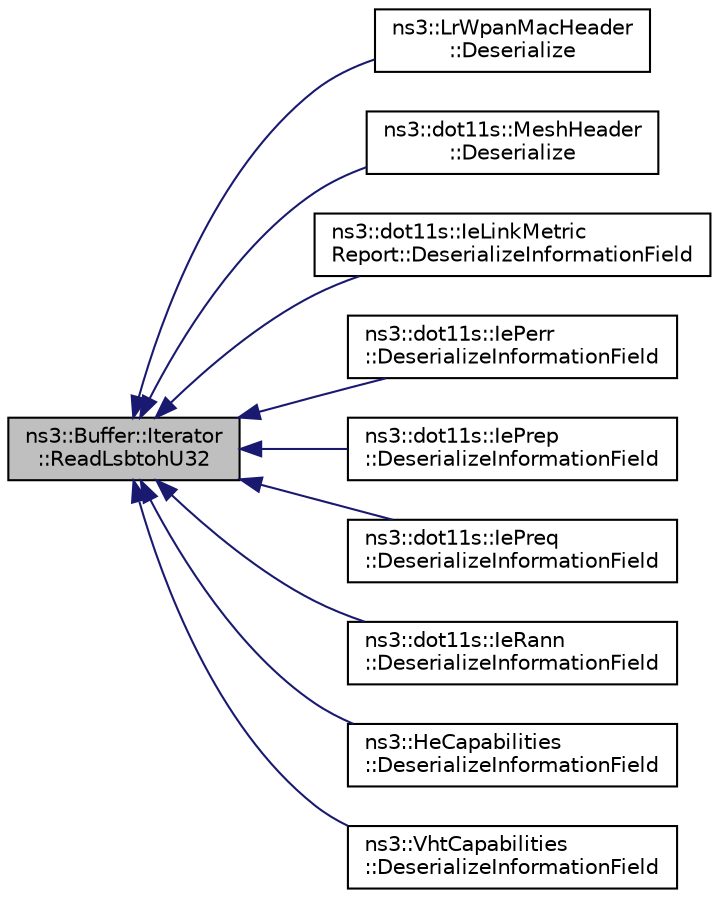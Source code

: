 digraph "ns3::Buffer::Iterator::ReadLsbtohU32"
{
  edge [fontname="Helvetica",fontsize="10",labelfontname="Helvetica",labelfontsize="10"];
  node [fontname="Helvetica",fontsize="10",shape=record];
  rankdir="LR";
  Node1 [label="ns3::Buffer::Iterator\l::ReadLsbtohU32",height=0.2,width=0.4,color="black", fillcolor="grey75", style="filled", fontcolor="black"];
  Node1 -> Node2 [dir="back",color="midnightblue",fontsize="10",style="solid"];
  Node2 [label="ns3::LrWpanMacHeader\l::Deserialize",height=0.2,width=0.4,color="black", fillcolor="white", style="filled",URL="$d8/db7/classns3_1_1LrWpanMacHeader.html#aab33c3f99445389aba5e08b45189c873"];
  Node1 -> Node3 [dir="back",color="midnightblue",fontsize="10",style="solid"];
  Node3 [label="ns3::dot11s::MeshHeader\l::Deserialize",height=0.2,width=0.4,color="black", fillcolor="white", style="filled",URL="$d2/de1/classns3_1_1dot11s_1_1MeshHeader.html#ae1d5bb8426d5bb59885db11f699f436c"];
  Node1 -> Node4 [dir="back",color="midnightblue",fontsize="10",style="solid"];
  Node4 [label="ns3::dot11s::IeLinkMetric\lReport::DeserializeInformationField",height=0.2,width=0.4,color="black", fillcolor="white", style="filled",URL="$d8/d8f/classns3_1_1dot11s_1_1IeLinkMetricReport.html#a79315f0a48dd8df7a183889d7f63d7d6"];
  Node1 -> Node5 [dir="back",color="midnightblue",fontsize="10",style="solid"];
  Node5 [label="ns3::dot11s::IePerr\l::DeserializeInformationField",height=0.2,width=0.4,color="black", fillcolor="white", style="filled",URL="$d0/d39/classns3_1_1dot11s_1_1IePerr.html#a1fbb240ad4b0dfc2a7b93b917016cc88"];
  Node1 -> Node6 [dir="back",color="midnightblue",fontsize="10",style="solid"];
  Node6 [label="ns3::dot11s::IePrep\l::DeserializeInformationField",height=0.2,width=0.4,color="black", fillcolor="white", style="filled",URL="$d9/d1f/classns3_1_1dot11s_1_1IePrep.html#a08947daf4588697d23cb60c8fe7b765a"];
  Node1 -> Node7 [dir="back",color="midnightblue",fontsize="10",style="solid"];
  Node7 [label="ns3::dot11s::IePreq\l::DeserializeInformationField",height=0.2,width=0.4,color="black", fillcolor="white", style="filled",URL="$da/d9b/classns3_1_1dot11s_1_1IePreq.html#a74e347ed4ea479edd313986c89ba33d2"];
  Node1 -> Node8 [dir="back",color="midnightblue",fontsize="10",style="solid"];
  Node8 [label="ns3::dot11s::IeRann\l::DeserializeInformationField",height=0.2,width=0.4,color="black", fillcolor="white", style="filled",URL="$d8/d82/classns3_1_1dot11s_1_1IeRann.html#a5561ca960fd8728857042b0ccb8dc6eb"];
  Node1 -> Node9 [dir="back",color="midnightblue",fontsize="10",style="solid"];
  Node9 [label="ns3::HeCapabilities\l::DeserializeInformationField",height=0.2,width=0.4,color="black", fillcolor="white", style="filled",URL="$d4/d41/classns3_1_1HeCapabilities.html#abe136c82493c270542f2dec0c7f2c849"];
  Node1 -> Node10 [dir="back",color="midnightblue",fontsize="10",style="solid"];
  Node10 [label="ns3::VhtCapabilities\l::DeserializeInformationField",height=0.2,width=0.4,color="black", fillcolor="white", style="filled",URL="$de/de4/classns3_1_1VhtCapabilities.html#a74e180ae128b0649a30c9ba7a718049f"];
}
